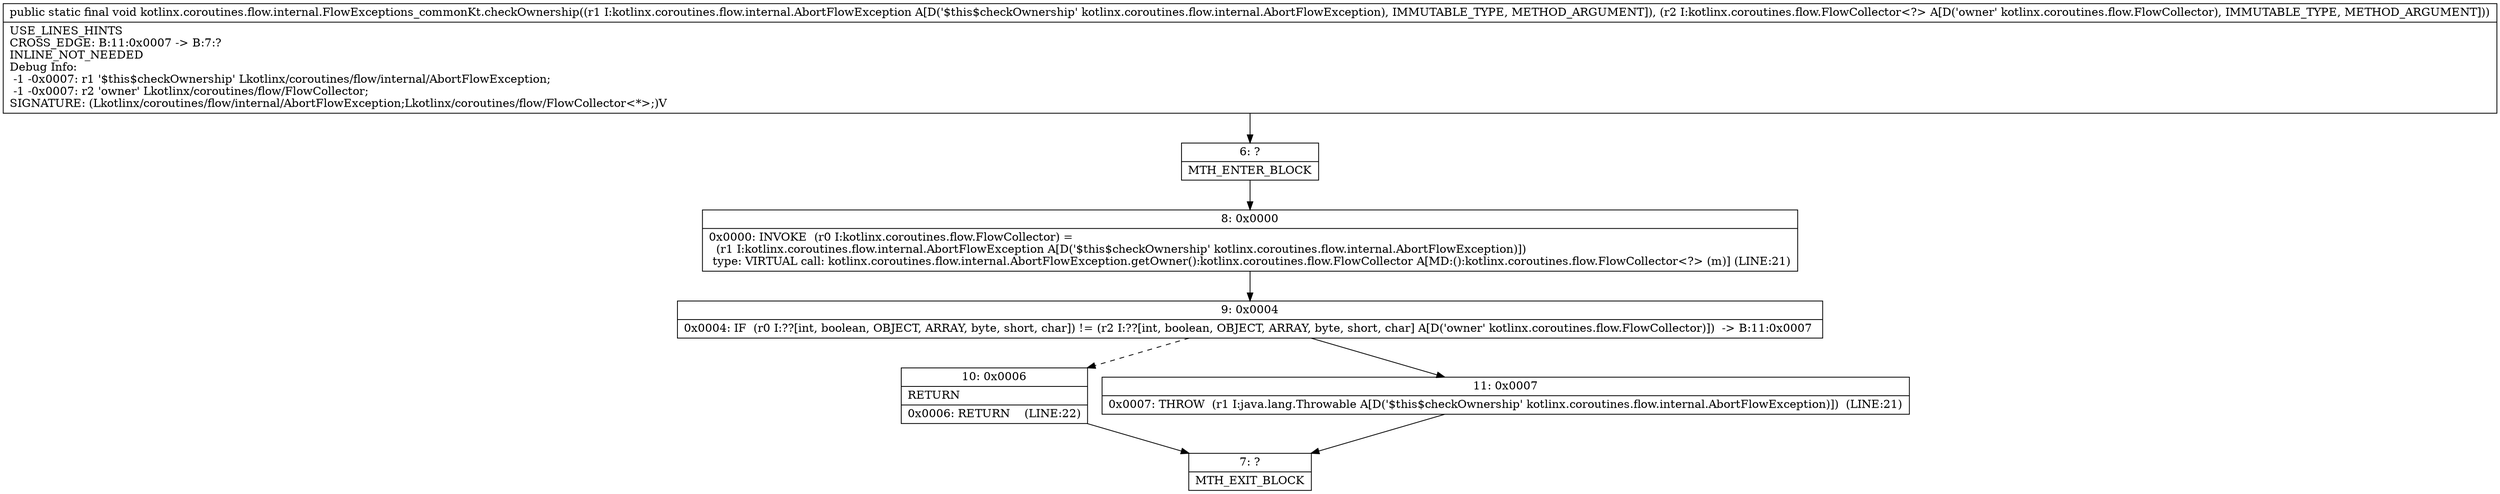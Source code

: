 digraph "CFG forkotlinx.coroutines.flow.internal.FlowExceptions_commonKt.checkOwnership(Lkotlinx\/coroutines\/flow\/internal\/AbortFlowException;Lkotlinx\/coroutines\/flow\/FlowCollector;)V" {
Node_6 [shape=record,label="{6\:\ ?|MTH_ENTER_BLOCK\l}"];
Node_8 [shape=record,label="{8\:\ 0x0000|0x0000: INVOKE  (r0 I:kotlinx.coroutines.flow.FlowCollector) = \l  (r1 I:kotlinx.coroutines.flow.internal.AbortFlowException A[D('$this$checkOwnership' kotlinx.coroutines.flow.internal.AbortFlowException)])\l type: VIRTUAL call: kotlinx.coroutines.flow.internal.AbortFlowException.getOwner():kotlinx.coroutines.flow.FlowCollector A[MD:():kotlinx.coroutines.flow.FlowCollector\<?\> (m)] (LINE:21)\l}"];
Node_9 [shape=record,label="{9\:\ 0x0004|0x0004: IF  (r0 I:??[int, boolean, OBJECT, ARRAY, byte, short, char]) != (r2 I:??[int, boolean, OBJECT, ARRAY, byte, short, char] A[D('owner' kotlinx.coroutines.flow.FlowCollector)])  \-\> B:11:0x0007 \l}"];
Node_10 [shape=record,label="{10\:\ 0x0006|RETURN\l|0x0006: RETURN    (LINE:22)\l}"];
Node_7 [shape=record,label="{7\:\ ?|MTH_EXIT_BLOCK\l}"];
Node_11 [shape=record,label="{11\:\ 0x0007|0x0007: THROW  (r1 I:java.lang.Throwable A[D('$this$checkOwnership' kotlinx.coroutines.flow.internal.AbortFlowException)])  (LINE:21)\l}"];
MethodNode[shape=record,label="{public static final void kotlinx.coroutines.flow.internal.FlowExceptions_commonKt.checkOwnership((r1 I:kotlinx.coroutines.flow.internal.AbortFlowException A[D('$this$checkOwnership' kotlinx.coroutines.flow.internal.AbortFlowException), IMMUTABLE_TYPE, METHOD_ARGUMENT]), (r2 I:kotlinx.coroutines.flow.FlowCollector\<?\> A[D('owner' kotlinx.coroutines.flow.FlowCollector), IMMUTABLE_TYPE, METHOD_ARGUMENT]))  | USE_LINES_HINTS\lCROSS_EDGE: B:11:0x0007 \-\> B:7:?\lINLINE_NOT_NEEDED\lDebug Info:\l  \-1 \-0x0007: r1 '$this$checkOwnership' Lkotlinx\/coroutines\/flow\/internal\/AbortFlowException;\l  \-1 \-0x0007: r2 'owner' Lkotlinx\/coroutines\/flow\/FlowCollector;\lSIGNATURE: (Lkotlinx\/coroutines\/flow\/internal\/AbortFlowException;Lkotlinx\/coroutines\/flow\/FlowCollector\<*\>;)V\l}"];
MethodNode -> Node_6;Node_6 -> Node_8;
Node_8 -> Node_9;
Node_9 -> Node_10[style=dashed];
Node_9 -> Node_11;
Node_10 -> Node_7;
Node_11 -> Node_7;
}

